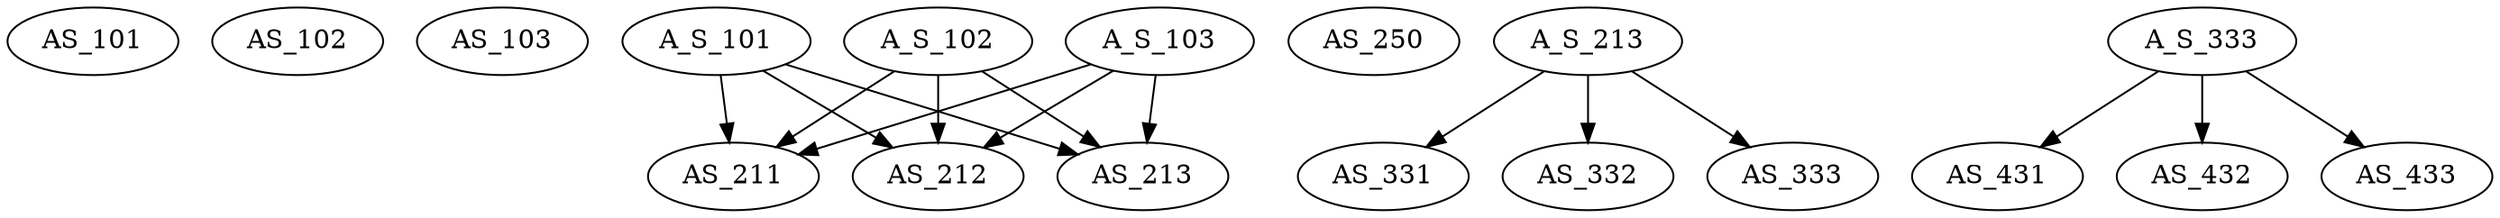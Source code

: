 digraph G {
    AS_101;
    AS_102;
    AS_103;
    edge [color=black];
    A_S_101 -> AS_211;
    A_S_102 -> AS_211;
    A_S_103 -> AS_211;
    edge [color=black];
    A_S_101 -> AS_212;
    A_S_102 -> AS_212;
    A_S_103 -> AS_212;
    edge [color=black];
    A_S_101 -> AS_213;
    A_S_102 -> AS_213;
    A_S_103 -> AS_213;
    AS_250;
    edge [color=black];
    A_S_213 -> AS_331;
    edge [color=black];
    A_S_213 -> AS_332;
    edge [color=black];
    A_S_213 -> AS_333;
    edge [color=black];
    A_S_333 -> AS_431;
    edge [color=black];
    A_S_333 -> AS_432;
    edge [color=black];
    A_S_333 -> AS_433;
}
